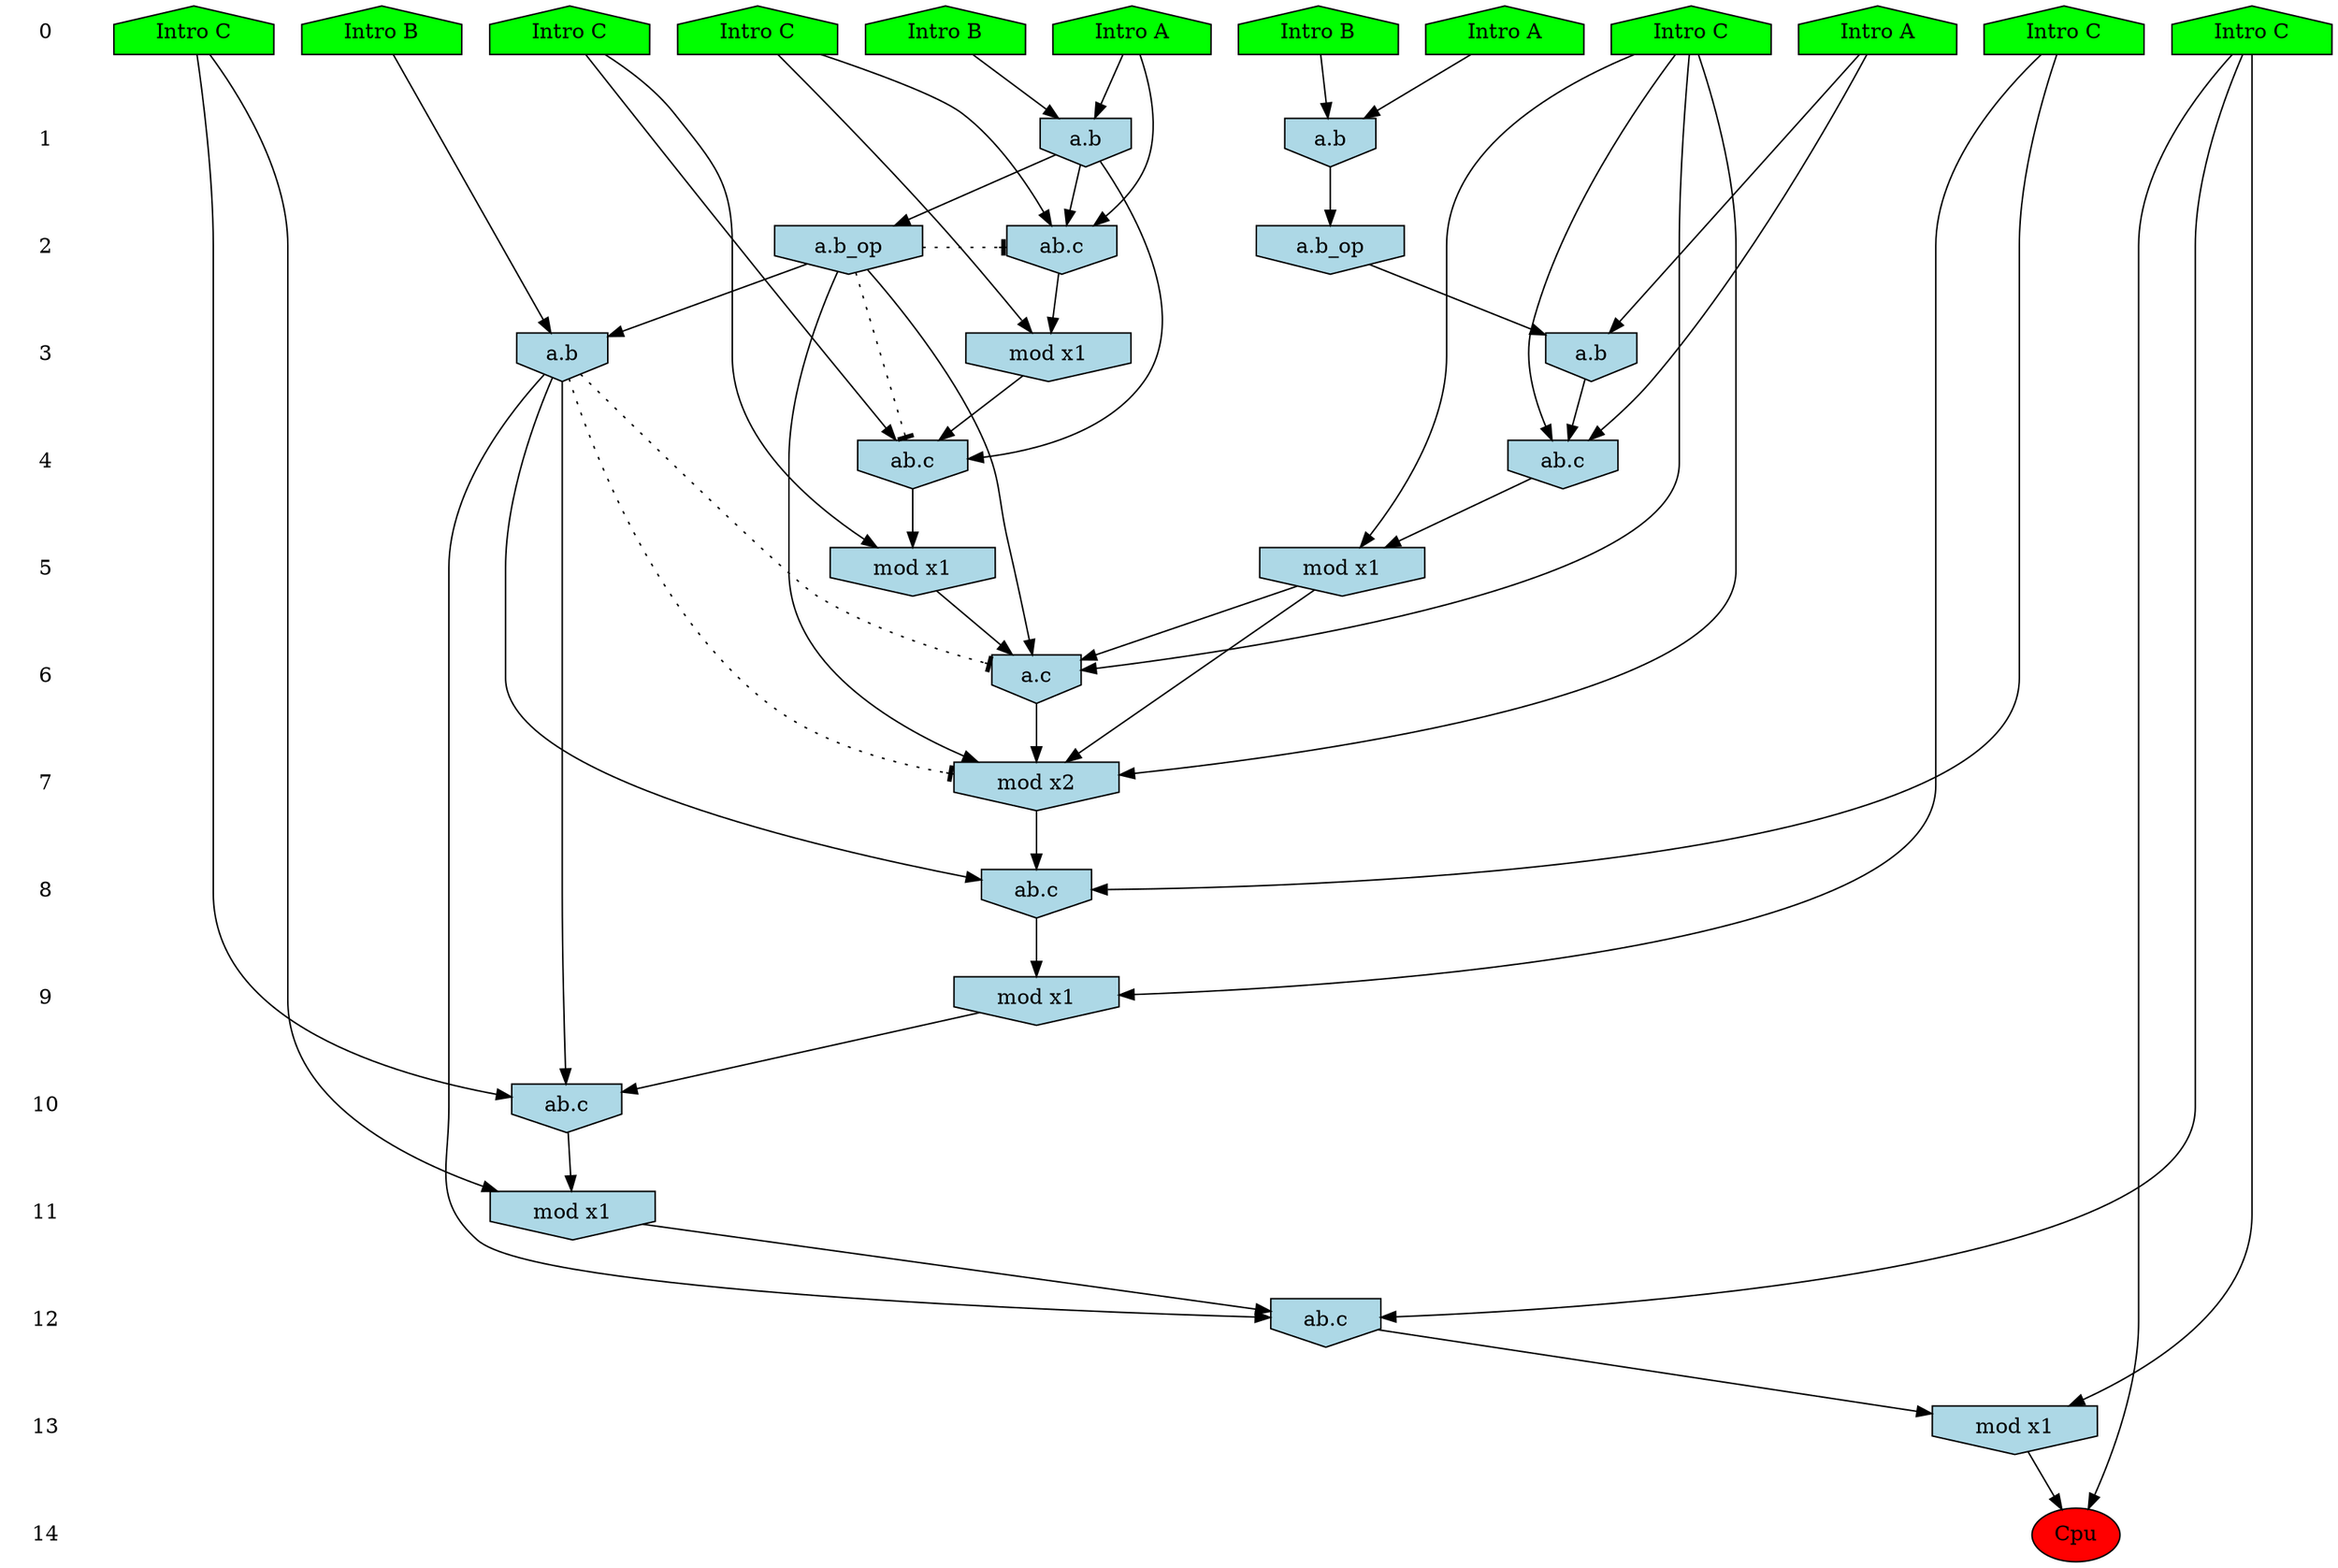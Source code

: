 /* Compression of 1 causal flows obtained in average at 2.044379E+01 t.u */
/* Compressed causal flows were: [3798] */
digraph G{
 ranksep=.5 ; 
{ rank = same ; "0" [shape=plaintext] ; node_1 [label ="Intro B", shape=house, style=filled, fillcolor=green] ;
node_2 [label ="Intro B", shape=house, style=filled, fillcolor=green] ;
node_3 [label ="Intro A", shape=house, style=filled, fillcolor=green] ;
node_4 [label ="Intro A", shape=house, style=filled, fillcolor=green] ;
node_5 [label ="Intro A", shape=house, style=filled, fillcolor=green] ;
node_6 [label ="Intro B", shape=house, style=filled, fillcolor=green] ;
node_7 [label ="Intro C", shape=house, style=filled, fillcolor=green] ;
node_8 [label ="Intro C", shape=house, style=filled, fillcolor=green] ;
node_9 [label ="Intro C", shape=house, style=filled, fillcolor=green] ;
node_10 [label ="Intro C", shape=house, style=filled, fillcolor=green] ;
node_11 [label ="Intro C", shape=house, style=filled, fillcolor=green] ;
node_12 [label ="Intro C", shape=house, style=filled, fillcolor=green] ;
}
{ rank = same ; "1" [shape=plaintext] ; node_13 [label="a.b", shape=invhouse, style=filled, fillcolor = lightblue] ;
node_15 [label="a.b", shape=invhouse, style=filled, fillcolor = lightblue] ;
}
{ rank = same ; "2" [shape=plaintext] ; node_14 [label="ab.c", shape=invhouse, style=filled, fillcolor = lightblue] ;
node_19 [label="a.b_op", shape=invhouse, style=filled, fillcolor = lightblue] ;
node_20 [label="a.b_op", shape=invhouse, style=filled, fillcolor = lightblue] ;
}
{ rank = same ; "3" [shape=plaintext] ; node_16 [label="mod x1", shape=invhouse, style=filled, fillcolor = lightblue] ;
node_21 [label="a.b", shape=invhouse, style=filled, fillcolor = lightblue] ;
node_26 [label="a.b", shape=invhouse, style=filled, fillcolor = lightblue] ;
}
{ rank = same ; "4" [shape=plaintext] ; node_17 [label="ab.c", shape=invhouse, style=filled, fillcolor = lightblue] ;
node_22 [label="ab.c", shape=invhouse, style=filled, fillcolor = lightblue] ;
}
{ rank = same ; "5" [shape=plaintext] ; node_18 [label="mod x1", shape=invhouse, style=filled, fillcolor = lightblue] ;
node_23 [label="mod x1", shape=invhouse, style=filled, fillcolor = lightblue] ;
}
{ rank = same ; "6" [shape=plaintext] ; node_24 [label="a.c", shape=invhouse, style=filled, fillcolor = lightblue] ;
}
{ rank = same ; "7" [shape=plaintext] ; node_25 [label="mod x2", shape=invhouse, style=filled, fillcolor = lightblue] ;
}
{ rank = same ; "8" [shape=plaintext] ; node_27 [label="ab.c", shape=invhouse, style=filled, fillcolor = lightblue] ;
}
{ rank = same ; "9" [shape=plaintext] ; node_28 [label="mod x1", shape=invhouse, style=filled, fillcolor = lightblue] ;
}
{ rank = same ; "10" [shape=plaintext] ; node_29 [label="ab.c", shape=invhouse, style=filled, fillcolor = lightblue] ;
}
{ rank = same ; "11" [shape=plaintext] ; node_30 [label="mod x1", shape=invhouse, style=filled, fillcolor = lightblue] ;
}
{ rank = same ; "12" [shape=plaintext] ; node_31 [label="ab.c", shape=invhouse, style=filled, fillcolor = lightblue] ;
}
{ rank = same ; "13" [shape=plaintext] ; node_32 [label="mod x1", shape=invhouse, style=filled, fillcolor = lightblue] ;
}
{ rank = same ; "14" [shape=plaintext] ; node_33 [label ="Cpu", style=filled, fillcolor=red] ;
}
"0" -> "1" [style="invis"]; 
"1" -> "2" [style="invis"]; 
"2" -> "3" [style="invis"]; 
"3" -> "4" [style="invis"]; 
"4" -> "5" [style="invis"]; 
"5" -> "6" [style="invis"]; 
"6" -> "7" [style="invis"]; 
"7" -> "8" [style="invis"]; 
"8" -> "9" [style="invis"]; 
"9" -> "10" [style="invis"]; 
"10" -> "11" [style="invis"]; 
"11" -> "12" [style="invis"]; 
"12" -> "13" [style="invis"]; 
"13" -> "14" [style="invis"]; 
node_2 -> node_13
node_5 -> node_13
node_5 -> node_14
node_10 -> node_14
node_13 -> node_14
node_1 -> node_15
node_4 -> node_15
node_10 -> node_16
node_14 -> node_16
node_12 -> node_17
node_13 -> node_17
node_16 -> node_17
node_12 -> node_18
node_17 -> node_18
node_13 -> node_19
node_15 -> node_20
node_3 -> node_21
node_20 -> node_21
node_3 -> node_22
node_7 -> node_22
node_21 -> node_22
node_7 -> node_23
node_22 -> node_23
node_7 -> node_24
node_18 -> node_24
node_19 -> node_24
node_23 -> node_24
node_7 -> node_25
node_19 -> node_25
node_23 -> node_25
node_24 -> node_25
node_6 -> node_26
node_19 -> node_26
node_11 -> node_27
node_25 -> node_27
node_26 -> node_27
node_11 -> node_28
node_27 -> node_28
node_8 -> node_29
node_26 -> node_29
node_28 -> node_29
node_8 -> node_30
node_29 -> node_30
node_9 -> node_31
node_26 -> node_31
node_30 -> node_31
node_9 -> node_32
node_31 -> node_32
node_9 -> node_33
node_32 -> node_33
node_19 -> node_17 [style=dotted, arrowhead = tee] 
node_19 -> node_14 [style=dotted, arrowhead = tee] 
node_26 -> node_25 [style=dotted, arrowhead = tee] 
node_26 -> node_24 [style=dotted, arrowhead = tee] 
}
/*
 Dot generation time: 0.000923
*/